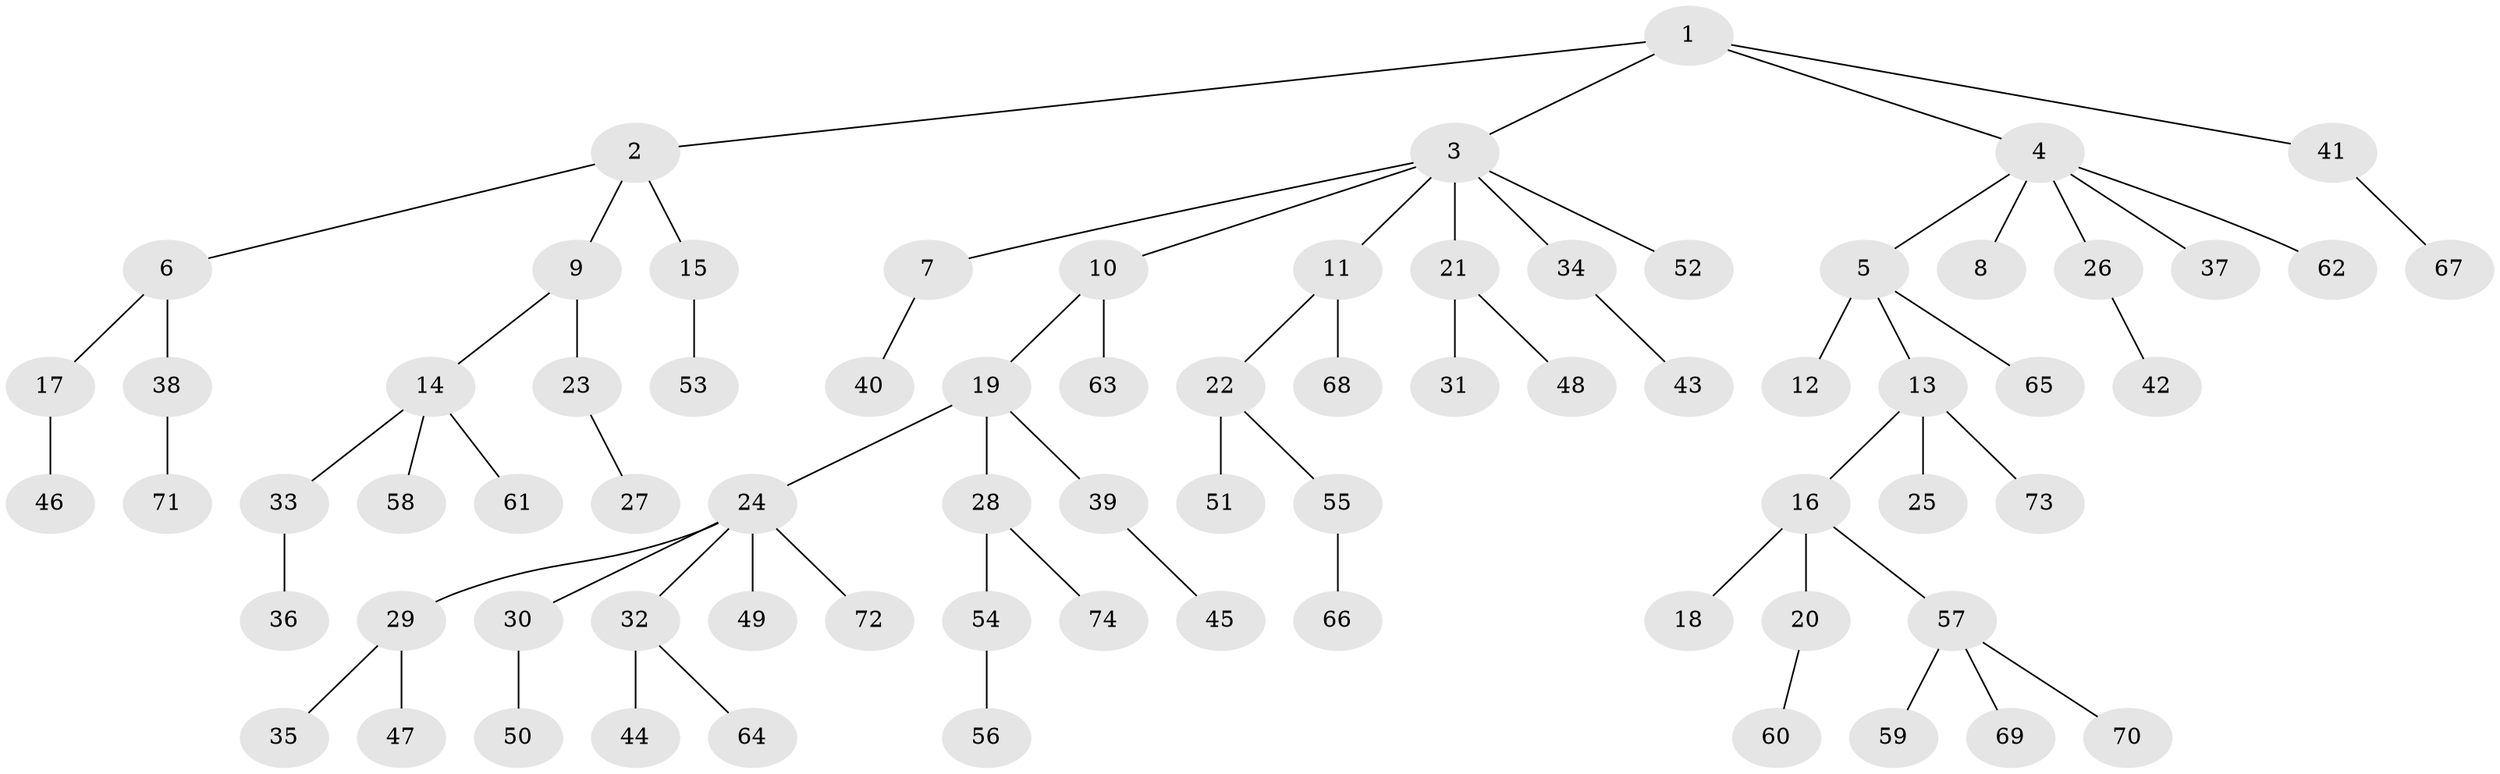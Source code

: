 // coarse degree distribution, {8: 0.043478260869565216, 5: 0.08695652173913043, 3: 0.08695652173913043, 1: 0.6521739130434783, 2: 0.13043478260869565}
// Generated by graph-tools (version 1.1) at 2025/42/03/06/25 10:42:06]
// undirected, 74 vertices, 73 edges
graph export_dot {
graph [start="1"]
  node [color=gray90,style=filled];
  1;
  2;
  3;
  4;
  5;
  6;
  7;
  8;
  9;
  10;
  11;
  12;
  13;
  14;
  15;
  16;
  17;
  18;
  19;
  20;
  21;
  22;
  23;
  24;
  25;
  26;
  27;
  28;
  29;
  30;
  31;
  32;
  33;
  34;
  35;
  36;
  37;
  38;
  39;
  40;
  41;
  42;
  43;
  44;
  45;
  46;
  47;
  48;
  49;
  50;
  51;
  52;
  53;
  54;
  55;
  56;
  57;
  58;
  59;
  60;
  61;
  62;
  63;
  64;
  65;
  66;
  67;
  68;
  69;
  70;
  71;
  72;
  73;
  74;
  1 -- 2;
  1 -- 3;
  1 -- 4;
  1 -- 41;
  2 -- 6;
  2 -- 9;
  2 -- 15;
  3 -- 7;
  3 -- 10;
  3 -- 11;
  3 -- 21;
  3 -- 34;
  3 -- 52;
  4 -- 5;
  4 -- 8;
  4 -- 26;
  4 -- 37;
  4 -- 62;
  5 -- 12;
  5 -- 13;
  5 -- 65;
  6 -- 17;
  6 -- 38;
  7 -- 40;
  9 -- 14;
  9 -- 23;
  10 -- 19;
  10 -- 63;
  11 -- 22;
  11 -- 68;
  13 -- 16;
  13 -- 25;
  13 -- 73;
  14 -- 33;
  14 -- 58;
  14 -- 61;
  15 -- 53;
  16 -- 18;
  16 -- 20;
  16 -- 57;
  17 -- 46;
  19 -- 24;
  19 -- 28;
  19 -- 39;
  20 -- 60;
  21 -- 31;
  21 -- 48;
  22 -- 51;
  22 -- 55;
  23 -- 27;
  24 -- 29;
  24 -- 30;
  24 -- 32;
  24 -- 49;
  24 -- 72;
  26 -- 42;
  28 -- 54;
  28 -- 74;
  29 -- 35;
  29 -- 47;
  30 -- 50;
  32 -- 44;
  32 -- 64;
  33 -- 36;
  34 -- 43;
  38 -- 71;
  39 -- 45;
  41 -- 67;
  54 -- 56;
  55 -- 66;
  57 -- 59;
  57 -- 69;
  57 -- 70;
}
